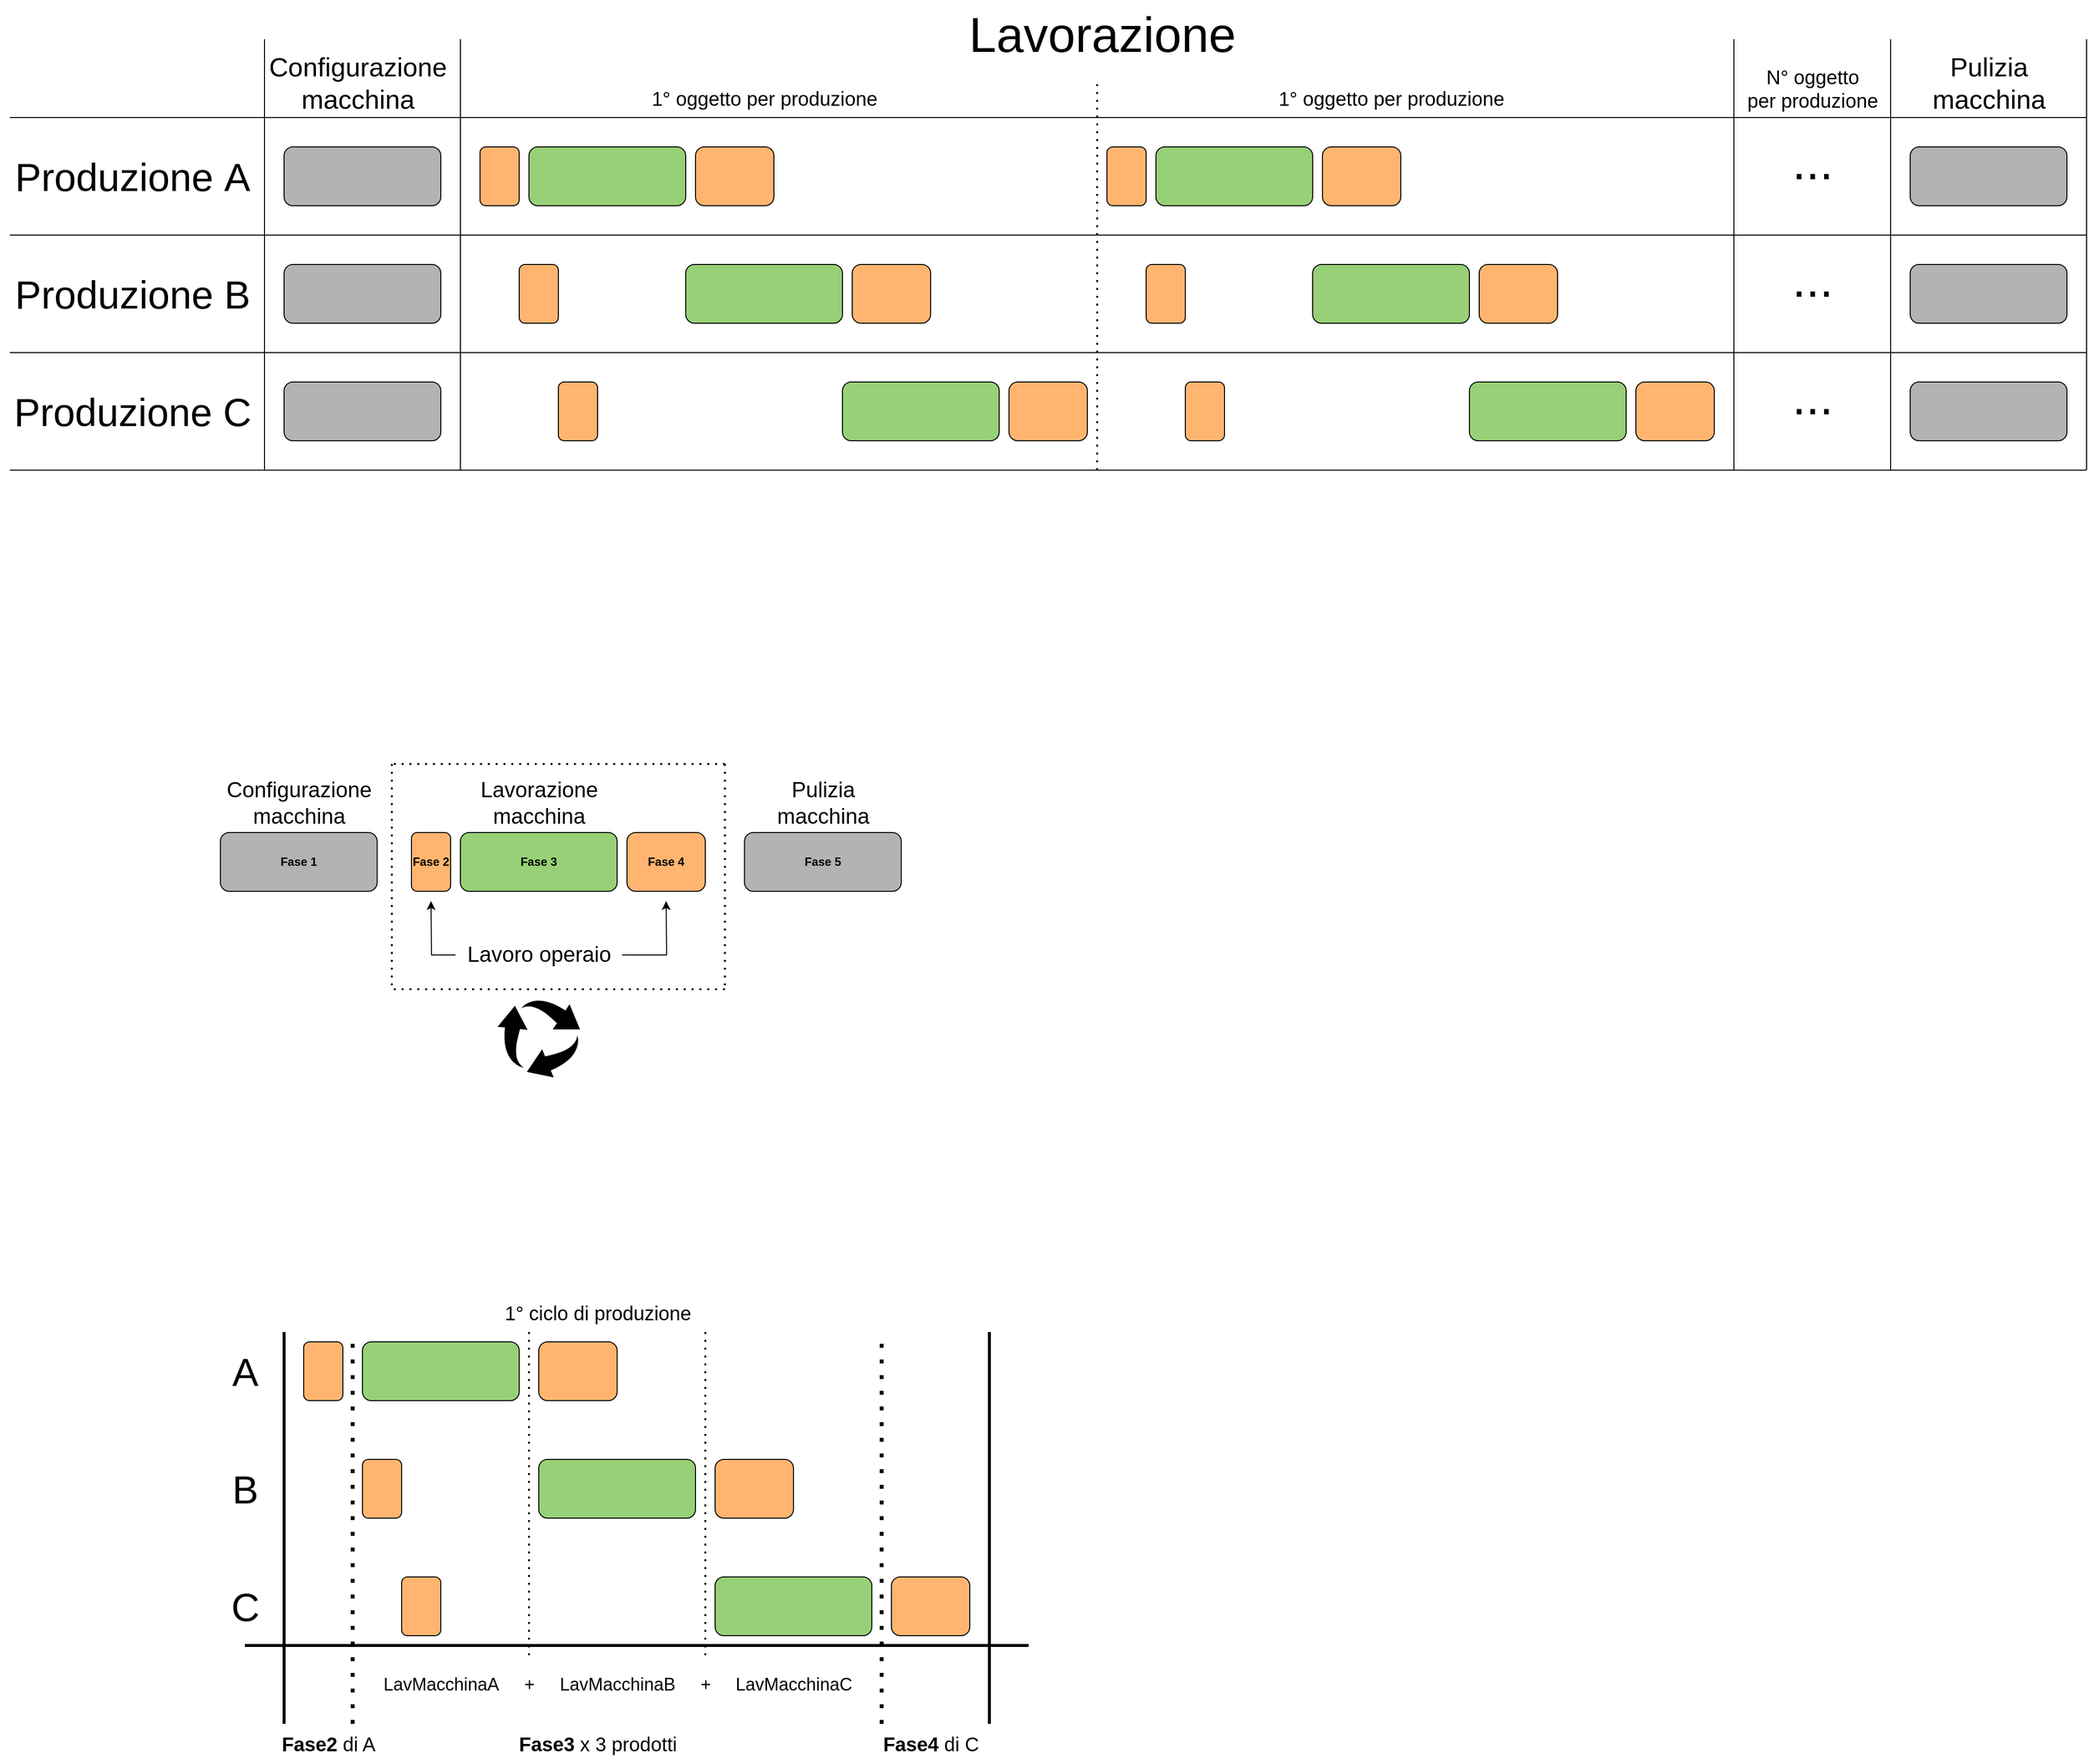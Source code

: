 <mxfile version="22.1.2" type="device">
  <diagram name="Pagina-1" id="wt3mNmIi40rkRHVksJ68">
    <mxGraphModel dx="1647" dy="1169" grid="1" gridSize="10" guides="1" tooltips="1" connect="1" arrows="1" fold="1" page="0" pageScale="1" pageWidth="827" pageHeight="1169" math="0" shadow="0">
      <root>
        <mxCell id="0" />
        <mxCell id="1" parent="0" />
        <mxCell id="cK3IBbtlBu3RU6C5tx7a-1" value="" style="endArrow=none;html=1;rounded=0;" edge="1" parent="1">
          <mxGeometry width="50" height="50" relative="1" as="geometry">
            <mxPoint x="-320" y="-120" as="sourcePoint" />
            <mxPoint x="1800" y="-120" as="targetPoint" />
          </mxGeometry>
        </mxCell>
        <mxCell id="cK3IBbtlBu3RU6C5tx7a-2" value="" style="endArrow=none;html=1;rounded=0;" edge="1" parent="1">
          <mxGeometry width="50" height="50" relative="1" as="geometry">
            <mxPoint x="-320" as="sourcePoint" />
            <mxPoint x="1800" as="targetPoint" />
          </mxGeometry>
        </mxCell>
        <mxCell id="cK3IBbtlBu3RU6C5tx7a-3" value="&lt;font style=&quot;font-size: 40px;&quot;&gt;Produzione&amp;nbsp;A&lt;/font&gt;" style="text;html=1;align=center;verticalAlign=middle;resizable=0;points=[];autosize=1;strokeColor=none;fillColor=none;" vertex="1" parent="1">
          <mxGeometry x="-325" y="-90" width="260" height="60" as="geometry" />
        </mxCell>
        <mxCell id="cK3IBbtlBu3RU6C5tx7a-4" value="" style="endArrow=none;html=1;rounded=0;" edge="1" parent="1">
          <mxGeometry width="50" height="50" relative="1" as="geometry">
            <mxPoint x="-320" y="120" as="sourcePoint" />
            <mxPoint x="1800" y="120" as="targetPoint" />
          </mxGeometry>
        </mxCell>
        <mxCell id="cK3IBbtlBu3RU6C5tx7a-5" value="" style="endArrow=none;html=1;rounded=0;" edge="1" parent="1">
          <mxGeometry width="50" height="50" relative="1" as="geometry">
            <mxPoint x="-320" y="240" as="sourcePoint" />
            <mxPoint x="1800" y="240" as="targetPoint" />
          </mxGeometry>
        </mxCell>
        <mxCell id="cK3IBbtlBu3RU6C5tx7a-6" value="&lt;font style=&quot;font-size: 40px;&quot;&gt;Produzione&amp;nbsp;C&lt;/font&gt;" style="text;html=1;align=center;verticalAlign=middle;resizable=0;points=[];autosize=1;strokeColor=none;fillColor=none;" vertex="1" parent="1">
          <mxGeometry x="-330" y="150" width="270" height="60" as="geometry" />
        </mxCell>
        <mxCell id="cK3IBbtlBu3RU6C5tx7a-7" value="&lt;font style=&quot;font-size: 40px;&quot;&gt;Produzione B&lt;/font&gt;" style="text;html=1;align=center;verticalAlign=middle;resizable=0;points=[];autosize=1;strokeColor=none;fillColor=none;" vertex="1" parent="1">
          <mxGeometry x="-325" y="30" width="260" height="60" as="geometry" />
        </mxCell>
        <mxCell id="cK3IBbtlBu3RU6C5tx7a-8" value="" style="endArrow=none;html=1;rounded=0;" edge="1" parent="1">
          <mxGeometry width="50" height="50" relative="1" as="geometry">
            <mxPoint x="-60" y="240" as="sourcePoint" />
            <mxPoint x="-60" y="-200" as="targetPoint" />
          </mxGeometry>
        </mxCell>
        <mxCell id="cK3IBbtlBu3RU6C5tx7a-9" value="&lt;font style=&quot;font-size: 27px;&quot;&gt;Configurazione&lt;br&gt;macchina&lt;br&gt;&lt;/font&gt;" style="text;html=1;align=center;verticalAlign=middle;resizable=0;points=[];autosize=1;strokeColor=none;fillColor=none;" vertex="1" parent="1">
          <mxGeometry x="-70" y="-195" width="210" height="80" as="geometry" />
        </mxCell>
        <mxCell id="cK3IBbtlBu3RU6C5tx7a-11" value="" style="rounded=1;whiteSpace=wrap;html=1;fillColor=#B3B3B3;" vertex="1" parent="1">
          <mxGeometry x="-40" y="-90" width="160" height="60" as="geometry" />
        </mxCell>
        <mxCell id="cK3IBbtlBu3RU6C5tx7a-12" value="" style="rounded=1;whiteSpace=wrap;html=1;fillColor=#B3B3B3;" vertex="1" parent="1">
          <mxGeometry x="-40" y="30" width="160" height="60" as="geometry" />
        </mxCell>
        <mxCell id="cK3IBbtlBu3RU6C5tx7a-13" value="" style="rounded=1;whiteSpace=wrap;html=1;fillColor=#B3B3B3;" vertex="1" parent="1">
          <mxGeometry x="-40" y="150" width="160" height="60" as="geometry" />
        </mxCell>
        <mxCell id="cK3IBbtlBu3RU6C5tx7a-14" value="" style="rounded=1;whiteSpace=wrap;html=1;fillColor=#FFB570;" vertex="1" parent="1">
          <mxGeometry x="160" y="-90" width="40" height="60" as="geometry" />
        </mxCell>
        <mxCell id="cK3IBbtlBu3RU6C5tx7a-15" value="" style="rounded=1;whiteSpace=wrap;html=1;fillColor=#FFB570;" vertex="1" parent="1">
          <mxGeometry x="200" y="30" width="40" height="60" as="geometry" />
        </mxCell>
        <mxCell id="cK3IBbtlBu3RU6C5tx7a-16" value="" style="rounded=1;whiteSpace=wrap;html=1;fillColor=#FFB570;" vertex="1" parent="1">
          <mxGeometry x="240" y="150" width="40" height="60" as="geometry" />
        </mxCell>
        <mxCell id="cK3IBbtlBu3RU6C5tx7a-17" value="" style="rounded=1;whiteSpace=wrap;html=1;fillColor=#97D077;" vertex="1" parent="1">
          <mxGeometry x="210" y="-90" width="160" height="60" as="geometry" />
        </mxCell>
        <mxCell id="cK3IBbtlBu3RU6C5tx7a-18" value="" style="rounded=1;whiteSpace=wrap;html=1;fillColor=#97D077;" vertex="1" parent="1">
          <mxGeometry x="370" y="30" width="160" height="60" as="geometry" />
        </mxCell>
        <mxCell id="cK3IBbtlBu3RU6C5tx7a-19" value="" style="rounded=1;whiteSpace=wrap;html=1;fillColor=#97D077;" vertex="1" parent="1">
          <mxGeometry x="530" y="150" width="160" height="60" as="geometry" />
        </mxCell>
        <mxCell id="cK3IBbtlBu3RU6C5tx7a-20" value="" style="rounded=1;whiteSpace=wrap;html=1;fillColor=#FFB570;" vertex="1" parent="1">
          <mxGeometry x="380" y="-90" width="80" height="60" as="geometry" />
        </mxCell>
        <mxCell id="cK3IBbtlBu3RU6C5tx7a-21" value="" style="rounded=1;whiteSpace=wrap;html=1;fillColor=#FFB570;" vertex="1" parent="1">
          <mxGeometry x="540" y="30" width="80" height="60" as="geometry" />
        </mxCell>
        <mxCell id="cK3IBbtlBu3RU6C5tx7a-22" value="" style="rounded=1;whiteSpace=wrap;html=1;fillColor=#FFB570;" vertex="1" parent="1">
          <mxGeometry x="700" y="150" width="80" height="60" as="geometry" />
        </mxCell>
        <mxCell id="cK3IBbtlBu3RU6C5tx7a-23" value="" style="rounded=1;whiteSpace=wrap;html=1;fillColor=#FFB570;" vertex="1" parent="1">
          <mxGeometry x="800" y="-90" width="40" height="60" as="geometry" />
        </mxCell>
        <mxCell id="cK3IBbtlBu3RU6C5tx7a-24" value="" style="rounded=1;whiteSpace=wrap;html=1;fillColor=#FFB570;" vertex="1" parent="1">
          <mxGeometry x="840" y="30" width="40" height="60" as="geometry" />
        </mxCell>
        <mxCell id="cK3IBbtlBu3RU6C5tx7a-25" value="" style="rounded=1;whiteSpace=wrap;html=1;fillColor=#FFB570;" vertex="1" parent="1">
          <mxGeometry x="880" y="150" width="40" height="60" as="geometry" />
        </mxCell>
        <mxCell id="cK3IBbtlBu3RU6C5tx7a-26" value="" style="rounded=1;whiteSpace=wrap;html=1;fillColor=#97D077;" vertex="1" parent="1">
          <mxGeometry x="850" y="-90" width="160" height="60" as="geometry" />
        </mxCell>
        <mxCell id="cK3IBbtlBu3RU6C5tx7a-27" value="" style="rounded=1;whiteSpace=wrap;html=1;fillColor=#97D077;" vertex="1" parent="1">
          <mxGeometry x="1010" y="30" width="160" height="60" as="geometry" />
        </mxCell>
        <mxCell id="cK3IBbtlBu3RU6C5tx7a-28" value="" style="rounded=1;whiteSpace=wrap;html=1;fillColor=#97D077;" vertex="1" parent="1">
          <mxGeometry x="1170" y="150" width="160" height="60" as="geometry" />
        </mxCell>
        <mxCell id="cK3IBbtlBu3RU6C5tx7a-29" value="" style="rounded=1;whiteSpace=wrap;html=1;fillColor=#FFB570;" vertex="1" parent="1">
          <mxGeometry x="1020" y="-90" width="80" height="60" as="geometry" />
        </mxCell>
        <mxCell id="cK3IBbtlBu3RU6C5tx7a-30" value="" style="rounded=1;whiteSpace=wrap;html=1;fillColor=#FFB570;" vertex="1" parent="1">
          <mxGeometry x="1180" y="30" width="80" height="60" as="geometry" />
        </mxCell>
        <mxCell id="cK3IBbtlBu3RU6C5tx7a-31" value="" style="rounded=1;whiteSpace=wrap;html=1;fillColor=#FFB570;" vertex="1" parent="1">
          <mxGeometry x="1340" y="150" width="80" height="60" as="geometry" />
        </mxCell>
        <mxCell id="cK3IBbtlBu3RU6C5tx7a-36" value="" style="endArrow=none;html=1;rounded=0;" edge="1" parent="1">
          <mxGeometry width="50" height="50" relative="1" as="geometry">
            <mxPoint x="140" y="240" as="sourcePoint" />
            <mxPoint x="140" y="-200" as="targetPoint" />
          </mxGeometry>
        </mxCell>
        <mxCell id="cK3IBbtlBu3RU6C5tx7a-38" value="" style="endArrow=none;dashed=1;html=1;dashPattern=1 3;strokeWidth=2;rounded=0;" edge="1" parent="1">
          <mxGeometry width="50" height="50" relative="1" as="geometry">
            <mxPoint x="790" y="240" as="sourcePoint" />
            <mxPoint x="790" y="-160" as="targetPoint" />
          </mxGeometry>
        </mxCell>
        <mxCell id="cK3IBbtlBu3RU6C5tx7a-39" value="" style="endArrow=none;html=1;rounded=0;" edge="1" parent="1">
          <mxGeometry width="50" height="50" relative="1" as="geometry">
            <mxPoint x="1600" y="240" as="sourcePoint" />
            <mxPoint x="1600" y="-200" as="targetPoint" />
          </mxGeometry>
        </mxCell>
        <mxCell id="cK3IBbtlBu3RU6C5tx7a-40" value="" style="rounded=1;whiteSpace=wrap;html=1;fillColor=#B3B3B3;" vertex="1" parent="1">
          <mxGeometry x="1620" y="-90" width="160" height="60" as="geometry" />
        </mxCell>
        <mxCell id="cK3IBbtlBu3RU6C5tx7a-41" value="" style="rounded=1;whiteSpace=wrap;html=1;fillColor=#B3B3B3;" vertex="1" parent="1">
          <mxGeometry x="1620" y="30" width="160" height="60" as="geometry" />
        </mxCell>
        <mxCell id="cK3IBbtlBu3RU6C5tx7a-42" value="" style="rounded=1;whiteSpace=wrap;html=1;fillColor=#B3B3B3;" vertex="1" parent="1">
          <mxGeometry x="1620" y="150" width="160" height="60" as="geometry" />
        </mxCell>
        <mxCell id="cK3IBbtlBu3RU6C5tx7a-43" value="" style="endArrow=none;html=1;rounded=0;" edge="1" parent="1">
          <mxGeometry width="50" height="50" relative="1" as="geometry">
            <mxPoint x="1800" y="240" as="sourcePoint" />
            <mxPoint x="1800" y="-200" as="targetPoint" />
          </mxGeometry>
        </mxCell>
        <mxCell id="cK3IBbtlBu3RU6C5tx7a-44" value="&lt;font style=&quot;font-size: 27px;&quot;&gt;Pulizia&lt;br&gt;macchina&lt;br&gt;&lt;/font&gt;" style="text;html=1;align=center;verticalAlign=middle;resizable=0;points=[];autosize=1;strokeColor=none;fillColor=none;" vertex="1" parent="1">
          <mxGeometry x="1630" y="-195" width="140" height="80" as="geometry" />
        </mxCell>
        <mxCell id="cK3IBbtlBu3RU6C5tx7a-46" value="&lt;font style=&quot;font-size: 50px;&quot;&gt;Lavorazione&lt;br&gt;&lt;/font&gt;" style="text;html=1;align=center;verticalAlign=middle;resizable=0;points=[];autosize=1;strokeColor=none;fillColor=none;" vertex="1" parent="1">
          <mxGeometry x="645" y="-240" width="300" height="70" as="geometry" />
        </mxCell>
        <mxCell id="cK3IBbtlBu3RU6C5tx7a-47" value="&lt;b&gt;Fase 1&lt;/b&gt;" style="rounded=1;whiteSpace=wrap;html=1;fillColor=#B3B3B3;" vertex="1" parent="1">
          <mxGeometry x="-105" y="610" width="160" height="60" as="geometry" />
        </mxCell>
        <mxCell id="cK3IBbtlBu3RU6C5tx7a-51" value="&lt;b&gt;Fase 2&lt;/b&gt;" style="rounded=1;whiteSpace=wrap;html=1;fillColor=#FFB570;" vertex="1" parent="1">
          <mxGeometry x="90" y="610" width="40" height="60" as="geometry" />
        </mxCell>
        <mxCell id="cK3IBbtlBu3RU6C5tx7a-52" value="&lt;b&gt;Fase 3&lt;/b&gt;" style="rounded=1;whiteSpace=wrap;html=1;fillColor=#97D077;" vertex="1" parent="1">
          <mxGeometry x="140" y="610" width="160" height="60" as="geometry" />
        </mxCell>
        <mxCell id="cK3IBbtlBu3RU6C5tx7a-53" value="&lt;b&gt;Fase 4&lt;/b&gt;" style="rounded=1;whiteSpace=wrap;html=1;fillColor=#FFB570;" vertex="1" parent="1">
          <mxGeometry x="310" y="610" width="80" height="60" as="geometry" />
        </mxCell>
        <mxCell id="cK3IBbtlBu3RU6C5tx7a-54" value="&lt;b&gt;Fase 5&lt;/b&gt;" style="rounded=1;whiteSpace=wrap;html=1;fillColor=#B3B3B3;" vertex="1" parent="1">
          <mxGeometry x="430" y="610" width="160" height="60" as="geometry" />
        </mxCell>
        <mxCell id="cK3IBbtlBu3RU6C5tx7a-55" value="&lt;font style=&quot;font-size: 22px;&quot;&gt;Configurazione&lt;br&gt;macchina&lt;br&gt;&lt;/font&gt;" style="text;html=1;align=center;verticalAlign=middle;resizable=0;points=[];autosize=1;strokeColor=none;fillColor=none;" vertex="1" parent="1">
          <mxGeometry x="-110" y="545" width="170" height="70" as="geometry" />
        </mxCell>
        <mxCell id="cK3IBbtlBu3RU6C5tx7a-56" value="&lt;font style=&quot;font-size: 22px;&quot;&gt;Lavorazione &lt;br&gt;macchina&lt;/font&gt;" style="text;html=1;align=center;verticalAlign=middle;resizable=0;points=[];autosize=1;strokeColor=none;fillColor=none;" vertex="1" parent="1">
          <mxGeometry x="150" y="545" width="140" height="70" as="geometry" />
        </mxCell>
        <mxCell id="cK3IBbtlBu3RU6C5tx7a-58" style="edgeStyle=orthogonalEdgeStyle;rounded=0;orthogonalLoop=1;jettySize=auto;html=1;" edge="1" parent="1" source="cK3IBbtlBu3RU6C5tx7a-57">
          <mxGeometry relative="1" as="geometry">
            <mxPoint x="110" y="680" as="targetPoint" />
          </mxGeometry>
        </mxCell>
        <mxCell id="cK3IBbtlBu3RU6C5tx7a-59" style="edgeStyle=orthogonalEdgeStyle;rounded=0;orthogonalLoop=1;jettySize=auto;html=1;" edge="1" parent="1" source="cK3IBbtlBu3RU6C5tx7a-57">
          <mxGeometry relative="1" as="geometry">
            <mxPoint x="350" y="680" as="targetPoint" />
          </mxGeometry>
        </mxCell>
        <mxCell id="cK3IBbtlBu3RU6C5tx7a-57" value="&lt;span style=&quot;font-size: 22px;&quot;&gt;Lavoro operaio&lt;/span&gt;" style="text;html=1;align=center;verticalAlign=middle;resizable=0;points=[];autosize=1;strokeColor=none;fillColor=none;" vertex="1" parent="1">
          <mxGeometry x="135" y="715" width="170" height="40" as="geometry" />
        </mxCell>
        <mxCell id="cK3IBbtlBu3RU6C5tx7a-60" value="&lt;font style=&quot;font-size: 22px;&quot;&gt;Pulizia&lt;br&gt;macchina&lt;br&gt;&lt;/font&gt;" style="text;html=1;align=center;verticalAlign=middle;resizable=0;points=[];autosize=1;strokeColor=none;fillColor=none;" vertex="1" parent="1">
          <mxGeometry x="450" y="545" width="120" height="70" as="geometry" />
        </mxCell>
        <mxCell id="cK3IBbtlBu3RU6C5tx7a-61" value="" style="endArrow=none;dashed=1;html=1;dashPattern=1 3;strokeWidth=2;rounded=0;" edge="1" parent="1">
          <mxGeometry width="50" height="50" relative="1" as="geometry">
            <mxPoint x="70" y="540" as="sourcePoint" />
            <mxPoint x="70" y="770" as="targetPoint" />
          </mxGeometry>
        </mxCell>
        <mxCell id="cK3IBbtlBu3RU6C5tx7a-62" value="" style="endArrow=none;dashed=1;html=1;dashPattern=1 3;strokeWidth=2;rounded=0;" edge="1" parent="1">
          <mxGeometry width="50" height="50" relative="1" as="geometry">
            <mxPoint x="410" y="540" as="sourcePoint" />
            <mxPoint x="410" y="770" as="targetPoint" />
          </mxGeometry>
        </mxCell>
        <mxCell id="cK3IBbtlBu3RU6C5tx7a-63" value="" style="endArrow=none;dashed=1;html=1;dashPattern=1 3;strokeWidth=2;rounded=0;" edge="1" parent="1">
          <mxGeometry width="50" height="50" relative="1" as="geometry">
            <mxPoint x="410" y="770" as="sourcePoint" />
            <mxPoint x="70" y="770" as="targetPoint" />
          </mxGeometry>
        </mxCell>
        <mxCell id="cK3IBbtlBu3RU6C5tx7a-64" value="" style="endArrow=none;dashed=1;html=1;dashPattern=1 3;strokeWidth=2;rounded=0;" edge="1" parent="1">
          <mxGeometry width="50" height="50" relative="1" as="geometry">
            <mxPoint x="410" y="540" as="sourcePoint" />
            <mxPoint x="70" y="540" as="targetPoint" />
          </mxGeometry>
        </mxCell>
        <mxCell id="cK3IBbtlBu3RU6C5tx7a-65" value="" style="sketch=0;html=1;aspect=fixed;strokeColor=none;shadow=0;fillColor=#000000;verticalAlign=top;labelPosition=center;verticalLabelPosition=bottom;shape=mxgraph.gcp2.arrow_cycle" vertex="1" parent="1">
          <mxGeometry x="177.9" y="780" width="84.21" height="80" as="geometry" />
        </mxCell>
        <mxCell id="cK3IBbtlBu3RU6C5tx7a-66" value="&lt;font style=&quot;&quot;&gt;&lt;font style=&quot;font-size: 20px;&quot;&gt;1° oggetto per produzione&lt;/font&gt;&lt;br&gt;&lt;/font&gt;" style="text;html=1;align=center;verticalAlign=middle;resizable=0;points=[];autosize=1;strokeColor=none;fillColor=none;" vertex="1" parent="1">
          <mxGeometry x="325" y="-160" width="250" height="40" as="geometry" />
        </mxCell>
        <mxCell id="cK3IBbtlBu3RU6C5tx7a-67" value="&lt;font style=&quot;&quot;&gt;&lt;font style=&quot;font-size: 20px;&quot;&gt;1° oggetto per produzione&lt;/font&gt;&lt;br&gt;&lt;/font&gt;" style="text;html=1;align=center;verticalAlign=middle;resizable=0;points=[];autosize=1;strokeColor=none;fillColor=none;" vertex="1" parent="1">
          <mxGeometry x="965" y="-160" width="250" height="40" as="geometry" />
        </mxCell>
        <mxCell id="cK3IBbtlBu3RU6C5tx7a-68" value="" style="endArrow=none;html=1;rounded=0;" edge="1" parent="1">
          <mxGeometry width="50" height="50" relative="1" as="geometry">
            <mxPoint x="1440" y="240" as="sourcePoint" />
            <mxPoint x="1440" y="-200" as="targetPoint" />
          </mxGeometry>
        </mxCell>
        <mxCell id="cK3IBbtlBu3RU6C5tx7a-69" value="&lt;font style=&quot;&quot;&gt;&lt;font style=&quot;font-size: 20px;&quot;&gt;N° oggetto &lt;br&gt;per produzione&lt;/font&gt;&lt;br&gt;&lt;/font&gt;" style="text;html=1;align=center;verticalAlign=middle;resizable=0;points=[];autosize=1;strokeColor=none;fillColor=none;" vertex="1" parent="1">
          <mxGeometry x="1440" y="-180" width="160" height="60" as="geometry" />
        </mxCell>
        <mxCell id="cK3IBbtlBu3RU6C5tx7a-70" value="&lt;font style=&quot;&quot;&gt;&lt;font style=&quot;font-size: 50px;&quot;&gt;...&lt;/font&gt;&lt;br&gt;&lt;/font&gt;" style="text;html=1;align=center;verticalAlign=middle;resizable=0;points=[];autosize=1;strokeColor=none;fillColor=none;" vertex="1" parent="1">
          <mxGeometry x="1485" y="-110" width="70" height="70" as="geometry" />
        </mxCell>
        <mxCell id="cK3IBbtlBu3RU6C5tx7a-71" value="&lt;font style=&quot;&quot;&gt;&lt;font style=&quot;font-size: 50px;&quot;&gt;...&lt;/font&gt;&lt;br&gt;&lt;/font&gt;" style="text;html=1;align=center;verticalAlign=middle;resizable=0;points=[];autosize=1;strokeColor=none;fillColor=none;" vertex="1" parent="1">
          <mxGeometry x="1485" y="10" width="70" height="70" as="geometry" />
        </mxCell>
        <mxCell id="cK3IBbtlBu3RU6C5tx7a-72" value="&lt;font style=&quot;&quot;&gt;&lt;font style=&quot;font-size: 50px;&quot;&gt;...&lt;/font&gt;&lt;br&gt;&lt;/font&gt;" style="text;html=1;align=center;verticalAlign=middle;resizable=0;points=[];autosize=1;strokeColor=none;fillColor=none;" vertex="1" parent="1">
          <mxGeometry x="1485" y="130" width="70" height="70" as="geometry" />
        </mxCell>
        <mxCell id="cK3IBbtlBu3RU6C5tx7a-73" value="" style="rounded=1;whiteSpace=wrap;html=1;fillColor=#FFB570;" vertex="1" parent="1">
          <mxGeometry x="-20" y="1130" width="40" height="60" as="geometry" />
        </mxCell>
        <mxCell id="cK3IBbtlBu3RU6C5tx7a-74" value="" style="rounded=1;whiteSpace=wrap;html=1;fillColor=#FFB570;" vertex="1" parent="1">
          <mxGeometry x="40" y="1250" width="40" height="60" as="geometry" />
        </mxCell>
        <mxCell id="cK3IBbtlBu3RU6C5tx7a-75" value="" style="rounded=1;whiteSpace=wrap;html=1;fillColor=#FFB570;" vertex="1" parent="1">
          <mxGeometry x="80" y="1370" width="40" height="60" as="geometry" />
        </mxCell>
        <mxCell id="cK3IBbtlBu3RU6C5tx7a-76" value="" style="rounded=1;whiteSpace=wrap;html=1;fillColor=#97D077;" vertex="1" parent="1">
          <mxGeometry x="40" y="1130" width="160" height="60" as="geometry" />
        </mxCell>
        <mxCell id="cK3IBbtlBu3RU6C5tx7a-77" value="" style="rounded=1;whiteSpace=wrap;html=1;fillColor=#97D077;" vertex="1" parent="1">
          <mxGeometry x="220" y="1250" width="160" height="60" as="geometry" />
        </mxCell>
        <mxCell id="cK3IBbtlBu3RU6C5tx7a-78" value="" style="rounded=1;whiteSpace=wrap;html=1;fillColor=#97D077;" vertex="1" parent="1">
          <mxGeometry x="400" y="1370" width="160" height="60" as="geometry" />
        </mxCell>
        <mxCell id="cK3IBbtlBu3RU6C5tx7a-79" value="" style="rounded=1;whiteSpace=wrap;html=1;fillColor=#FFB570;" vertex="1" parent="1">
          <mxGeometry x="220" y="1130" width="80" height="60" as="geometry" />
        </mxCell>
        <mxCell id="cK3IBbtlBu3RU6C5tx7a-80" value="" style="rounded=1;whiteSpace=wrap;html=1;fillColor=#FFB570;" vertex="1" parent="1">
          <mxGeometry x="400" y="1250" width="80" height="60" as="geometry" />
        </mxCell>
        <mxCell id="cK3IBbtlBu3RU6C5tx7a-81" value="" style="rounded=1;whiteSpace=wrap;html=1;fillColor=#FFB570;" vertex="1" parent="1">
          <mxGeometry x="580" y="1370" width="80" height="60" as="geometry" />
        </mxCell>
        <mxCell id="cK3IBbtlBu3RU6C5tx7a-82" value="&lt;font style=&quot;&quot;&gt;&lt;font style=&quot;font-size: 20px;&quot;&gt;1° ciclo di produzione&lt;/font&gt;&lt;br&gt;&lt;/font&gt;" style="text;html=1;align=center;verticalAlign=middle;resizable=0;points=[];autosize=1;strokeColor=none;fillColor=none;" vertex="1" parent="1">
          <mxGeometry x="175" y="1080" width="210" height="40" as="geometry" />
        </mxCell>
        <mxCell id="cK3IBbtlBu3RU6C5tx7a-83" value="" style="endArrow=none;html=1;rounded=0;strokeWidth=3;" edge="1" parent="1">
          <mxGeometry width="50" height="50" relative="1" as="geometry">
            <mxPoint x="-40" y="1520" as="sourcePoint" />
            <mxPoint x="-40" y="1120" as="targetPoint" />
          </mxGeometry>
        </mxCell>
        <mxCell id="cK3IBbtlBu3RU6C5tx7a-84" value="" style="endArrow=none;html=1;rounded=0;strokeWidth=3;" edge="1" parent="1">
          <mxGeometry width="50" height="50" relative="1" as="geometry">
            <mxPoint x="680" y="1520" as="sourcePoint" />
            <mxPoint x="680" y="1120" as="targetPoint" />
          </mxGeometry>
        </mxCell>
        <mxCell id="cK3IBbtlBu3RU6C5tx7a-85" value="" style="endArrow=none;dashed=1;html=1;dashPattern=1 3;strokeWidth=4;rounded=0;" edge="1" parent="1">
          <mxGeometry width="50" height="50" relative="1" as="geometry">
            <mxPoint x="30" y="1520" as="sourcePoint" />
            <mxPoint x="30" y="1120" as="targetPoint" />
          </mxGeometry>
        </mxCell>
        <mxCell id="cK3IBbtlBu3RU6C5tx7a-86" value="" style="endArrow=none;dashed=1;html=1;dashPattern=1 3;strokeWidth=4;rounded=0;" edge="1" parent="1">
          <mxGeometry width="50" height="50" relative="1" as="geometry">
            <mxPoint x="570" y="1520" as="sourcePoint" />
            <mxPoint x="570" y="1120" as="targetPoint" />
          </mxGeometry>
        </mxCell>
        <mxCell id="cK3IBbtlBu3RU6C5tx7a-87" value="" style="endArrow=none;html=1;rounded=0;strokeWidth=3;" edge="1" parent="1">
          <mxGeometry width="50" height="50" relative="1" as="geometry">
            <mxPoint x="-80" y="1440" as="sourcePoint" />
            <mxPoint x="720" y="1440" as="targetPoint" />
          </mxGeometry>
        </mxCell>
        <mxCell id="cK3IBbtlBu3RU6C5tx7a-90" value="&lt;font style=&quot;&quot;&gt;&lt;span style=&quot;font-size: 20px;&quot;&gt;&lt;b&gt;Fase3&lt;/b&gt; x 3 prodotti&lt;/span&gt;&lt;br&gt;&lt;/font&gt;" style="text;html=1;align=center;verticalAlign=middle;resizable=0;points=[];autosize=1;strokeColor=none;fillColor=none;" vertex="1" parent="1">
          <mxGeometry x="190" y="1520" width="180" height="40" as="geometry" />
        </mxCell>
        <mxCell id="cK3IBbtlBu3RU6C5tx7a-91" value="&lt;font style=&quot;&quot;&gt;&lt;font style=&quot;font-size: 20px;&quot;&gt;&lt;b&gt;Fase2&lt;/b&gt; di A&lt;/font&gt;&lt;br&gt;&lt;/font&gt;" style="text;html=1;align=center;verticalAlign=middle;resizable=0;points=[];autosize=1;strokeColor=none;fillColor=none;" vertex="1" parent="1">
          <mxGeometry x="-55" y="1520" width="120" height="40" as="geometry" />
        </mxCell>
        <mxCell id="cK3IBbtlBu3RU6C5tx7a-92" value="&lt;font style=&quot;&quot;&gt;&lt;font style=&quot;font-size: 20px;&quot;&gt;&lt;b&gt;Fase4&lt;/b&gt; di C&lt;/font&gt;&lt;br&gt;&lt;/font&gt;" style="text;html=1;align=center;verticalAlign=middle;resizable=0;points=[];autosize=1;strokeColor=none;fillColor=none;" vertex="1" parent="1">
          <mxGeometry x="560" y="1520" width="120" height="40" as="geometry" />
        </mxCell>
        <mxCell id="cK3IBbtlBu3RU6C5tx7a-93" value="" style="endArrow=none;dashed=1;html=1;dashPattern=1 3;strokeWidth=2;rounded=0;" edge="1" parent="1">
          <mxGeometry width="50" height="50" relative="1" as="geometry">
            <mxPoint x="210" y="1450" as="sourcePoint" />
            <mxPoint x="210" y="1120" as="targetPoint" />
          </mxGeometry>
        </mxCell>
        <mxCell id="cK3IBbtlBu3RU6C5tx7a-94" value="" style="endArrow=none;dashed=1;html=1;dashPattern=1 3;strokeWidth=2;rounded=0;" edge="1" parent="1">
          <mxGeometry width="50" height="50" relative="1" as="geometry">
            <mxPoint x="390" y="1450" as="sourcePoint" />
            <mxPoint x="390" y="1120" as="targetPoint" />
          </mxGeometry>
        </mxCell>
        <mxCell id="cK3IBbtlBu3RU6C5tx7a-99" value="&lt;font style=&quot;font-size: 40px;&quot;&gt;A&lt;/font&gt;" style="text;html=1;align=center;verticalAlign=middle;resizable=0;points=[];autosize=1;strokeColor=none;fillColor=none;" vertex="1" parent="1">
          <mxGeometry x="-105" y="1130" width="50" height="60" as="geometry" />
        </mxCell>
        <mxCell id="cK3IBbtlBu3RU6C5tx7a-100" value="&lt;font style=&quot;font-size: 40px;&quot;&gt;C&lt;/font&gt;" style="text;html=1;align=center;verticalAlign=middle;resizable=0;points=[];autosize=1;strokeColor=none;fillColor=none;" vertex="1" parent="1">
          <mxGeometry x="-105" y="1370" width="50" height="60" as="geometry" />
        </mxCell>
        <mxCell id="cK3IBbtlBu3RU6C5tx7a-101" value="&lt;font style=&quot;font-size: 40px;&quot;&gt;B&lt;/font&gt;" style="text;html=1;align=center;verticalAlign=middle;resizable=0;points=[];autosize=1;strokeColor=none;fillColor=none;" vertex="1" parent="1">
          <mxGeometry x="-105" y="1250" width="50" height="60" as="geometry" />
        </mxCell>
        <mxCell id="cK3IBbtlBu3RU6C5tx7a-102" value="&lt;div style=&quot;&quot;&gt;&lt;span style=&quot;background-color: initial;&quot;&gt;&lt;font style=&quot;font-size: 18px;&quot;&gt;LavMacchinaA&lt;/font&gt;&lt;/span&gt;&lt;/div&gt;" style="text;html=1;align=center;verticalAlign=middle;resizable=0;points=[];autosize=1;strokeColor=none;fillColor=none;" vertex="1" parent="1">
          <mxGeometry x="50" y="1460" width="140" height="40" as="geometry" />
        </mxCell>
        <mxCell id="cK3IBbtlBu3RU6C5tx7a-103" value="&lt;div style=&quot;&quot;&gt;&lt;span style=&quot;background-color: initial;&quot;&gt;&lt;font style=&quot;font-size: 18px;&quot;&gt;LavMacchinaB&lt;/font&gt;&lt;/span&gt;&lt;/div&gt;" style="text;html=1;align=center;verticalAlign=middle;resizable=0;points=[];autosize=1;strokeColor=none;fillColor=none;" vertex="1" parent="1">
          <mxGeometry x="230" y="1460" width="140" height="40" as="geometry" />
        </mxCell>
        <mxCell id="cK3IBbtlBu3RU6C5tx7a-104" value="&lt;div style=&quot;&quot;&gt;&lt;span style=&quot;background-color: initial;&quot;&gt;&lt;font style=&quot;font-size: 18px;&quot;&gt;LavMacchinaC&lt;/font&gt;&lt;/span&gt;&lt;/div&gt;" style="text;html=1;align=center;verticalAlign=middle;resizable=0;points=[];autosize=1;strokeColor=none;fillColor=none;" vertex="1" parent="1">
          <mxGeometry x="410" y="1460" width="140" height="40" as="geometry" />
        </mxCell>
        <mxCell id="cK3IBbtlBu3RU6C5tx7a-105" value="&lt;div style=&quot;&quot;&gt;&lt;span style=&quot;background-color: initial;&quot;&gt;&lt;font style=&quot;font-size: 18px;&quot;&gt;+&lt;/font&gt;&lt;/span&gt;&lt;/div&gt;" style="text;html=1;align=center;verticalAlign=middle;resizable=0;points=[];autosize=1;strokeColor=none;fillColor=none;" vertex="1" parent="1">
          <mxGeometry x="195" y="1460" width="30" height="40" as="geometry" />
        </mxCell>
        <mxCell id="cK3IBbtlBu3RU6C5tx7a-106" value="&lt;div style=&quot;&quot;&gt;&lt;span style=&quot;background-color: initial;&quot;&gt;&lt;font style=&quot;font-size: 18px;&quot;&gt;+&lt;/font&gt;&lt;/span&gt;&lt;/div&gt;" style="text;html=1;align=center;verticalAlign=middle;resizable=0;points=[];autosize=1;strokeColor=none;fillColor=none;" vertex="1" parent="1">
          <mxGeometry x="375" y="1460" width="30" height="40" as="geometry" />
        </mxCell>
      </root>
    </mxGraphModel>
  </diagram>
</mxfile>
